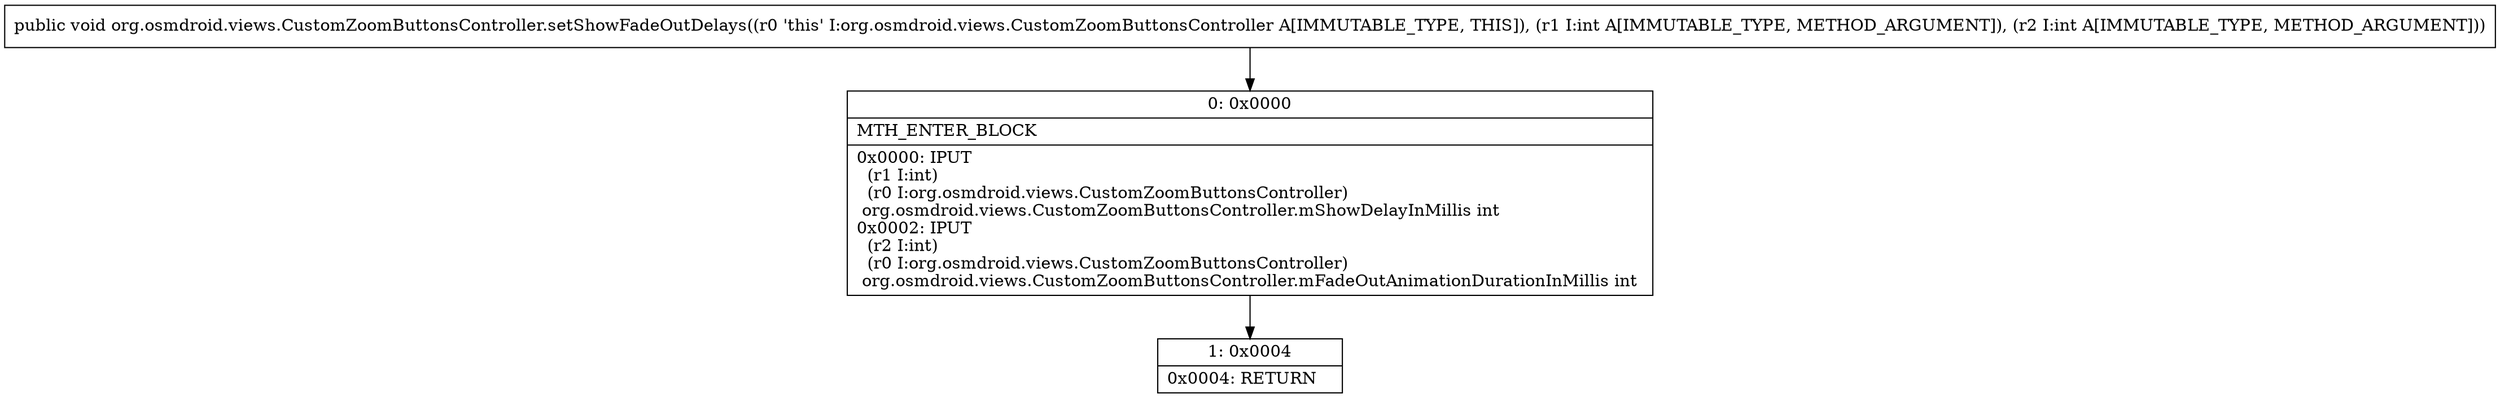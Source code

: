 digraph "CFG fororg.osmdroid.views.CustomZoomButtonsController.setShowFadeOutDelays(II)V" {
Node_0 [shape=record,label="{0\:\ 0x0000|MTH_ENTER_BLOCK\l|0x0000: IPUT  \l  (r1 I:int)\l  (r0 I:org.osmdroid.views.CustomZoomButtonsController)\l org.osmdroid.views.CustomZoomButtonsController.mShowDelayInMillis int \l0x0002: IPUT  \l  (r2 I:int)\l  (r0 I:org.osmdroid.views.CustomZoomButtonsController)\l org.osmdroid.views.CustomZoomButtonsController.mFadeOutAnimationDurationInMillis int \l}"];
Node_1 [shape=record,label="{1\:\ 0x0004|0x0004: RETURN   \l}"];
MethodNode[shape=record,label="{public void org.osmdroid.views.CustomZoomButtonsController.setShowFadeOutDelays((r0 'this' I:org.osmdroid.views.CustomZoomButtonsController A[IMMUTABLE_TYPE, THIS]), (r1 I:int A[IMMUTABLE_TYPE, METHOD_ARGUMENT]), (r2 I:int A[IMMUTABLE_TYPE, METHOD_ARGUMENT])) }"];
MethodNode -> Node_0;
Node_0 -> Node_1;
}

